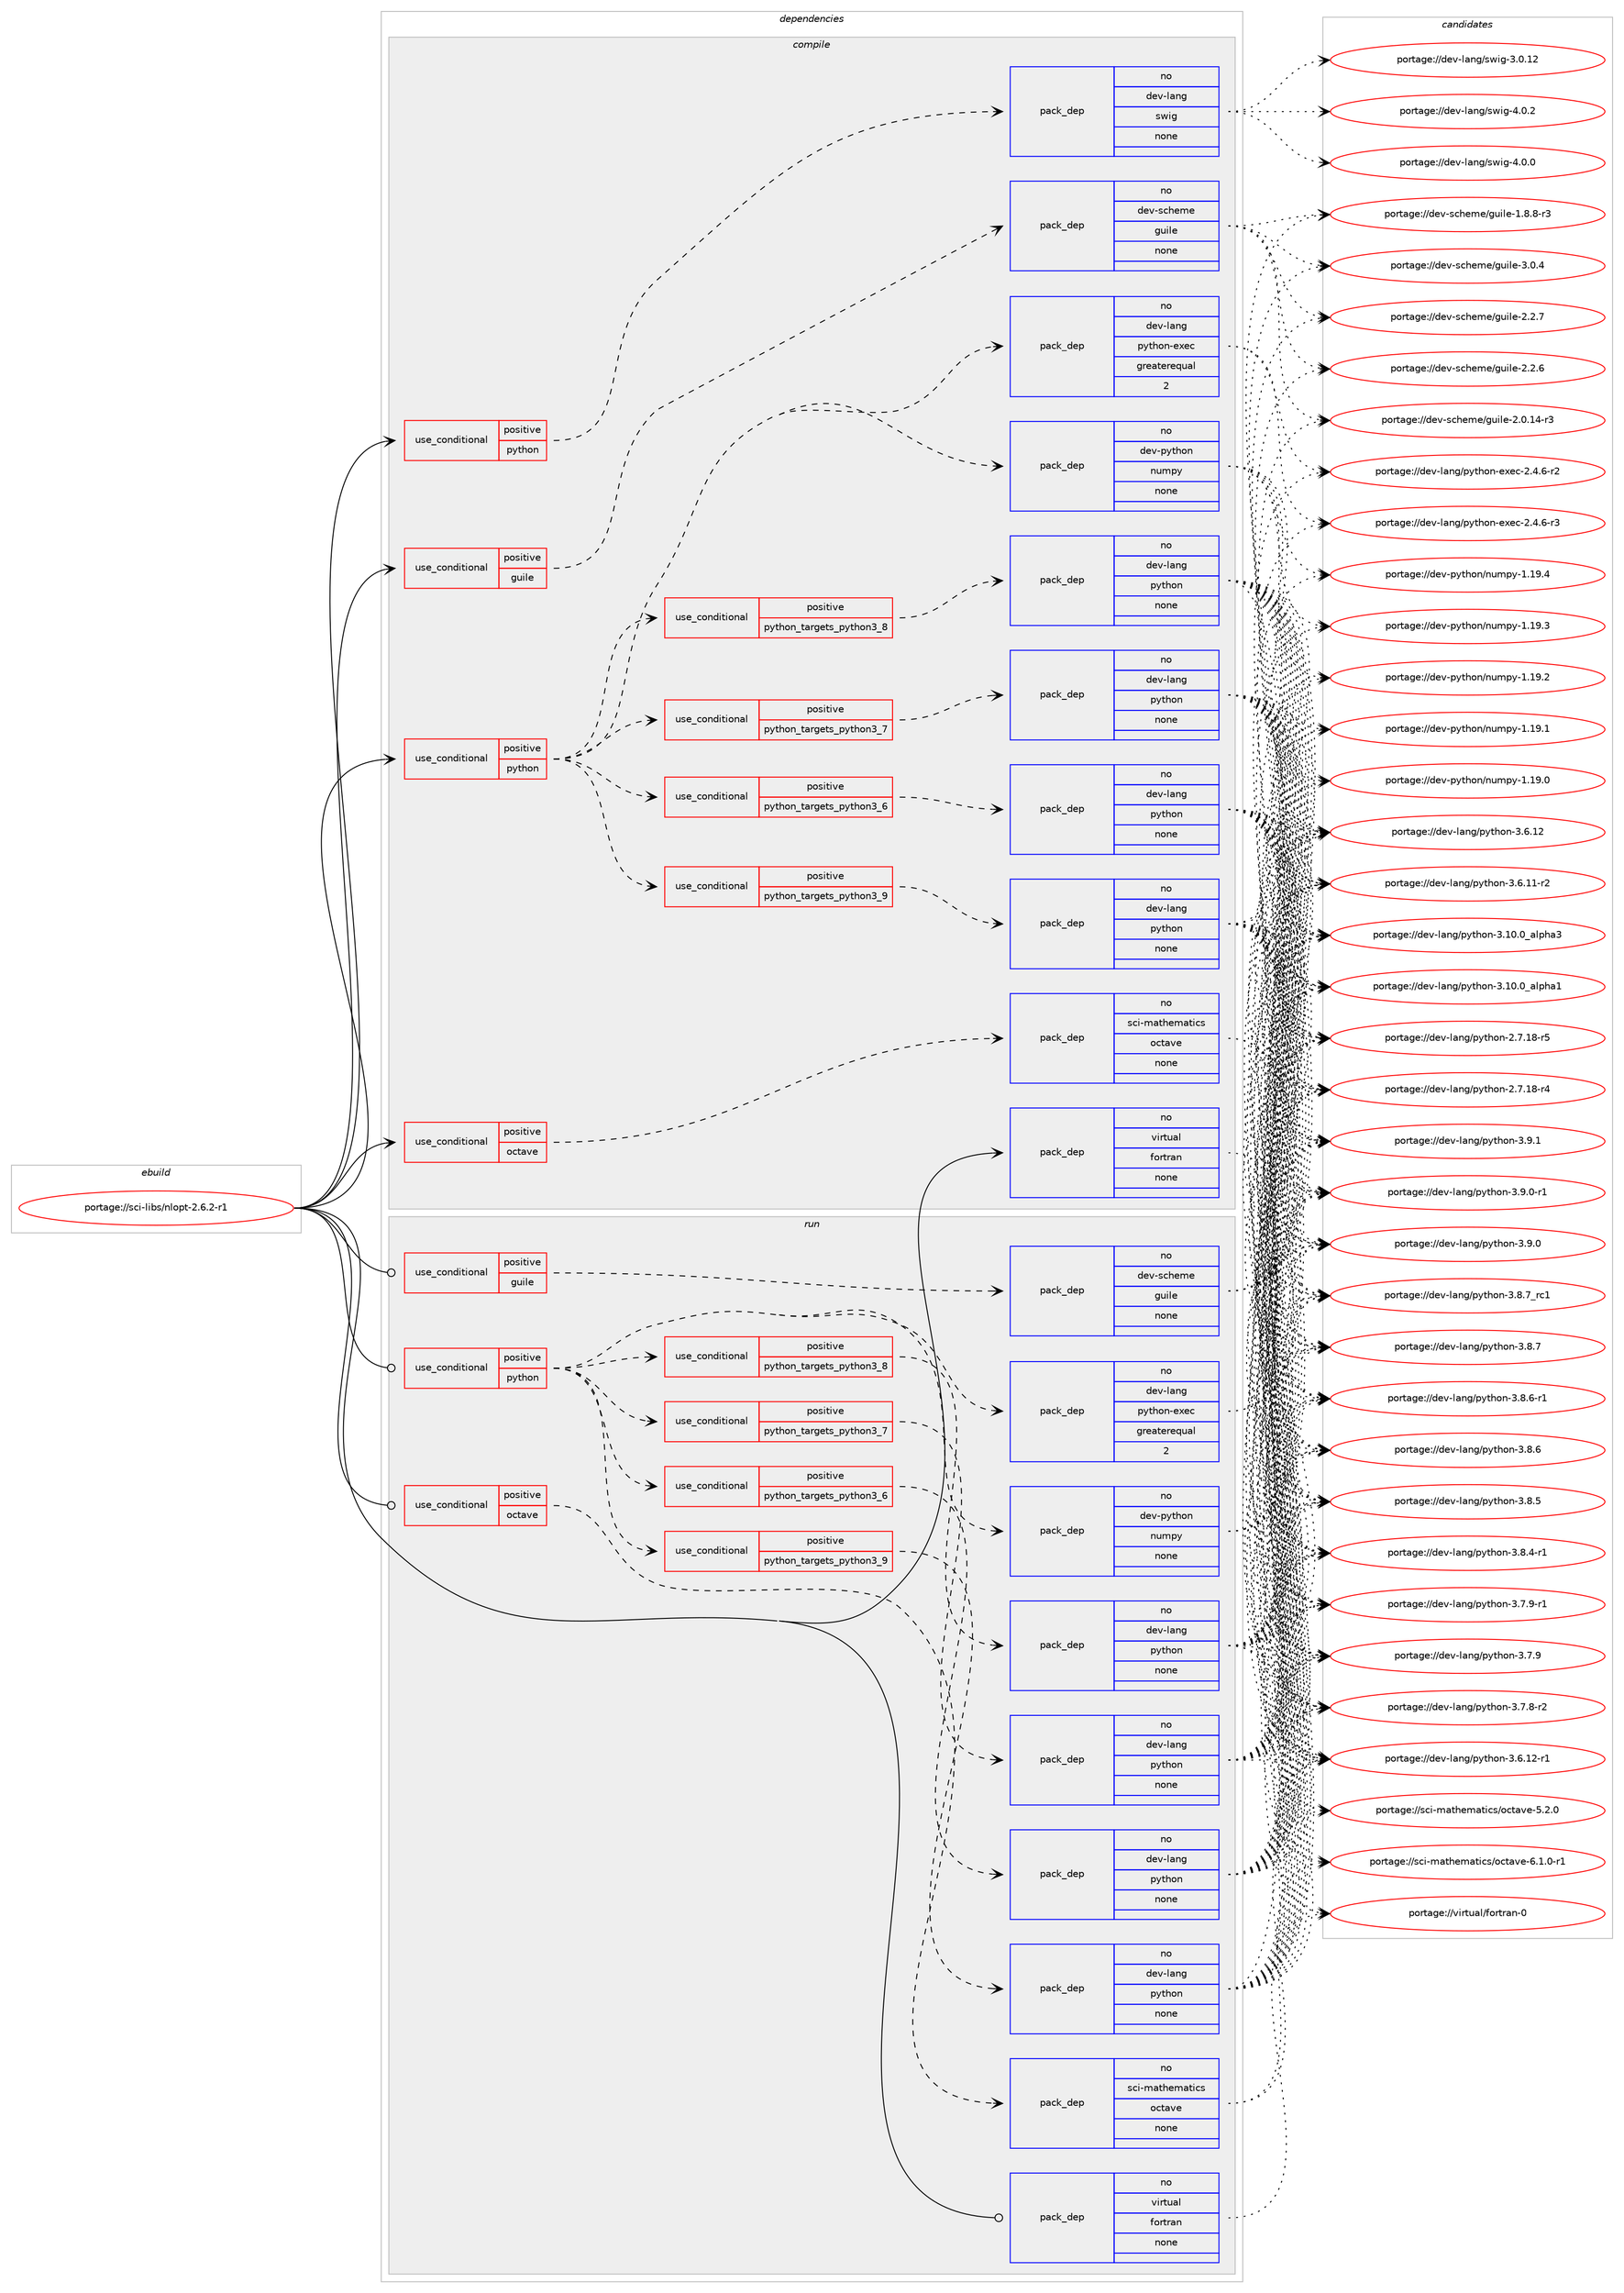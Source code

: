 digraph prolog {

# *************
# Graph options
# *************

newrank=true;
concentrate=true;
compound=true;
graph [rankdir=LR,fontname=Helvetica,fontsize=10,ranksep=1.5];#, ranksep=2.5, nodesep=0.2];
edge  [arrowhead=vee];
node  [fontname=Helvetica,fontsize=10];

# **********
# The ebuild
# **********

subgraph cluster_leftcol {
color=gray;
rank=same;
label=<<i>ebuild</i>>;
id [label="portage://sci-libs/nlopt-2.6.2-r1", color=red, width=4, href="../sci-libs/nlopt-2.6.2-r1.svg"];
}

# ****************
# The dependencies
# ****************

subgraph cluster_midcol {
color=gray;
label=<<i>dependencies</i>>;
subgraph cluster_compile {
fillcolor="#eeeeee";
style=filled;
label=<<i>compile</i>>;
subgraph cond1422 {
dependency5831 [label=<<TABLE BORDER="0" CELLBORDER="1" CELLSPACING="0" CELLPADDING="4"><TR><TD ROWSPAN="3" CELLPADDING="10">use_conditional</TD></TR><TR><TD>positive</TD></TR><TR><TD>guile</TD></TR></TABLE>>, shape=none, color=red];
subgraph pack4329 {
dependency5832 [label=<<TABLE BORDER="0" CELLBORDER="1" CELLSPACING="0" CELLPADDING="4" WIDTH="220"><TR><TD ROWSPAN="6" CELLPADDING="30">pack_dep</TD></TR><TR><TD WIDTH="110">no</TD></TR><TR><TD>dev-scheme</TD></TR><TR><TD>guile</TD></TR><TR><TD>none</TD></TR><TR><TD></TD></TR></TABLE>>, shape=none, color=blue];
}
dependency5831:e -> dependency5832:w [weight=20,style="dashed",arrowhead="vee"];
}
id:e -> dependency5831:w [weight=20,style="solid",arrowhead="vee"];
subgraph cond1423 {
dependency5833 [label=<<TABLE BORDER="0" CELLBORDER="1" CELLSPACING="0" CELLPADDING="4"><TR><TD ROWSPAN="3" CELLPADDING="10">use_conditional</TD></TR><TR><TD>positive</TD></TR><TR><TD>octave</TD></TR></TABLE>>, shape=none, color=red];
subgraph pack4330 {
dependency5834 [label=<<TABLE BORDER="0" CELLBORDER="1" CELLSPACING="0" CELLPADDING="4" WIDTH="220"><TR><TD ROWSPAN="6" CELLPADDING="30">pack_dep</TD></TR><TR><TD WIDTH="110">no</TD></TR><TR><TD>sci-mathematics</TD></TR><TR><TD>octave</TD></TR><TR><TD>none</TD></TR><TR><TD></TD></TR></TABLE>>, shape=none, color=blue];
}
dependency5833:e -> dependency5834:w [weight=20,style="dashed",arrowhead="vee"];
}
id:e -> dependency5833:w [weight=20,style="solid",arrowhead="vee"];
subgraph cond1424 {
dependency5835 [label=<<TABLE BORDER="0" CELLBORDER="1" CELLSPACING="0" CELLPADDING="4"><TR><TD ROWSPAN="3" CELLPADDING="10">use_conditional</TD></TR><TR><TD>positive</TD></TR><TR><TD>python</TD></TR></TABLE>>, shape=none, color=red];
subgraph cond1425 {
dependency5836 [label=<<TABLE BORDER="0" CELLBORDER="1" CELLSPACING="0" CELLPADDING="4"><TR><TD ROWSPAN="3" CELLPADDING="10">use_conditional</TD></TR><TR><TD>positive</TD></TR><TR><TD>python_targets_python3_6</TD></TR></TABLE>>, shape=none, color=red];
subgraph pack4331 {
dependency5837 [label=<<TABLE BORDER="0" CELLBORDER="1" CELLSPACING="0" CELLPADDING="4" WIDTH="220"><TR><TD ROWSPAN="6" CELLPADDING="30">pack_dep</TD></TR><TR><TD WIDTH="110">no</TD></TR><TR><TD>dev-lang</TD></TR><TR><TD>python</TD></TR><TR><TD>none</TD></TR><TR><TD></TD></TR></TABLE>>, shape=none, color=blue];
}
dependency5836:e -> dependency5837:w [weight=20,style="dashed",arrowhead="vee"];
}
dependency5835:e -> dependency5836:w [weight=20,style="dashed",arrowhead="vee"];
subgraph cond1426 {
dependency5838 [label=<<TABLE BORDER="0" CELLBORDER="1" CELLSPACING="0" CELLPADDING="4"><TR><TD ROWSPAN="3" CELLPADDING="10">use_conditional</TD></TR><TR><TD>positive</TD></TR><TR><TD>python_targets_python3_7</TD></TR></TABLE>>, shape=none, color=red];
subgraph pack4332 {
dependency5839 [label=<<TABLE BORDER="0" CELLBORDER="1" CELLSPACING="0" CELLPADDING="4" WIDTH="220"><TR><TD ROWSPAN="6" CELLPADDING="30">pack_dep</TD></TR><TR><TD WIDTH="110">no</TD></TR><TR><TD>dev-lang</TD></TR><TR><TD>python</TD></TR><TR><TD>none</TD></TR><TR><TD></TD></TR></TABLE>>, shape=none, color=blue];
}
dependency5838:e -> dependency5839:w [weight=20,style="dashed",arrowhead="vee"];
}
dependency5835:e -> dependency5838:w [weight=20,style="dashed",arrowhead="vee"];
subgraph cond1427 {
dependency5840 [label=<<TABLE BORDER="0" CELLBORDER="1" CELLSPACING="0" CELLPADDING="4"><TR><TD ROWSPAN="3" CELLPADDING="10">use_conditional</TD></TR><TR><TD>positive</TD></TR><TR><TD>python_targets_python3_8</TD></TR></TABLE>>, shape=none, color=red];
subgraph pack4333 {
dependency5841 [label=<<TABLE BORDER="0" CELLBORDER="1" CELLSPACING="0" CELLPADDING="4" WIDTH="220"><TR><TD ROWSPAN="6" CELLPADDING="30">pack_dep</TD></TR><TR><TD WIDTH="110">no</TD></TR><TR><TD>dev-lang</TD></TR><TR><TD>python</TD></TR><TR><TD>none</TD></TR><TR><TD></TD></TR></TABLE>>, shape=none, color=blue];
}
dependency5840:e -> dependency5841:w [weight=20,style="dashed",arrowhead="vee"];
}
dependency5835:e -> dependency5840:w [weight=20,style="dashed",arrowhead="vee"];
subgraph cond1428 {
dependency5842 [label=<<TABLE BORDER="0" CELLBORDER="1" CELLSPACING="0" CELLPADDING="4"><TR><TD ROWSPAN="3" CELLPADDING="10">use_conditional</TD></TR><TR><TD>positive</TD></TR><TR><TD>python_targets_python3_9</TD></TR></TABLE>>, shape=none, color=red];
subgraph pack4334 {
dependency5843 [label=<<TABLE BORDER="0" CELLBORDER="1" CELLSPACING="0" CELLPADDING="4" WIDTH="220"><TR><TD ROWSPAN="6" CELLPADDING="30">pack_dep</TD></TR><TR><TD WIDTH="110">no</TD></TR><TR><TD>dev-lang</TD></TR><TR><TD>python</TD></TR><TR><TD>none</TD></TR><TR><TD></TD></TR></TABLE>>, shape=none, color=blue];
}
dependency5842:e -> dependency5843:w [weight=20,style="dashed",arrowhead="vee"];
}
dependency5835:e -> dependency5842:w [weight=20,style="dashed",arrowhead="vee"];
subgraph pack4335 {
dependency5844 [label=<<TABLE BORDER="0" CELLBORDER="1" CELLSPACING="0" CELLPADDING="4" WIDTH="220"><TR><TD ROWSPAN="6" CELLPADDING="30">pack_dep</TD></TR><TR><TD WIDTH="110">no</TD></TR><TR><TD>dev-lang</TD></TR><TR><TD>python-exec</TD></TR><TR><TD>greaterequal</TD></TR><TR><TD>2</TD></TR></TABLE>>, shape=none, color=blue];
}
dependency5835:e -> dependency5844:w [weight=20,style="dashed",arrowhead="vee"];
subgraph pack4336 {
dependency5845 [label=<<TABLE BORDER="0" CELLBORDER="1" CELLSPACING="0" CELLPADDING="4" WIDTH="220"><TR><TD ROWSPAN="6" CELLPADDING="30">pack_dep</TD></TR><TR><TD WIDTH="110">no</TD></TR><TR><TD>dev-python</TD></TR><TR><TD>numpy</TD></TR><TR><TD>none</TD></TR><TR><TD></TD></TR></TABLE>>, shape=none, color=blue];
}
dependency5835:e -> dependency5845:w [weight=20,style="dashed",arrowhead="vee"];
}
id:e -> dependency5835:w [weight=20,style="solid",arrowhead="vee"];
subgraph cond1429 {
dependency5846 [label=<<TABLE BORDER="0" CELLBORDER="1" CELLSPACING="0" CELLPADDING="4"><TR><TD ROWSPAN="3" CELLPADDING="10">use_conditional</TD></TR><TR><TD>positive</TD></TR><TR><TD>python</TD></TR></TABLE>>, shape=none, color=red];
subgraph pack4337 {
dependency5847 [label=<<TABLE BORDER="0" CELLBORDER="1" CELLSPACING="0" CELLPADDING="4" WIDTH="220"><TR><TD ROWSPAN="6" CELLPADDING="30">pack_dep</TD></TR><TR><TD WIDTH="110">no</TD></TR><TR><TD>dev-lang</TD></TR><TR><TD>swig</TD></TR><TR><TD>none</TD></TR><TR><TD></TD></TR></TABLE>>, shape=none, color=blue];
}
dependency5846:e -> dependency5847:w [weight=20,style="dashed",arrowhead="vee"];
}
id:e -> dependency5846:w [weight=20,style="solid",arrowhead="vee"];
subgraph pack4338 {
dependency5848 [label=<<TABLE BORDER="0" CELLBORDER="1" CELLSPACING="0" CELLPADDING="4" WIDTH="220"><TR><TD ROWSPAN="6" CELLPADDING="30">pack_dep</TD></TR><TR><TD WIDTH="110">no</TD></TR><TR><TD>virtual</TD></TR><TR><TD>fortran</TD></TR><TR><TD>none</TD></TR><TR><TD></TD></TR></TABLE>>, shape=none, color=blue];
}
id:e -> dependency5848:w [weight=20,style="solid",arrowhead="vee"];
}
subgraph cluster_compileandrun {
fillcolor="#eeeeee";
style=filled;
label=<<i>compile and run</i>>;
}
subgraph cluster_run {
fillcolor="#eeeeee";
style=filled;
label=<<i>run</i>>;
subgraph cond1430 {
dependency5849 [label=<<TABLE BORDER="0" CELLBORDER="1" CELLSPACING="0" CELLPADDING="4"><TR><TD ROWSPAN="3" CELLPADDING="10">use_conditional</TD></TR><TR><TD>positive</TD></TR><TR><TD>guile</TD></TR></TABLE>>, shape=none, color=red];
subgraph pack4339 {
dependency5850 [label=<<TABLE BORDER="0" CELLBORDER="1" CELLSPACING="0" CELLPADDING="4" WIDTH="220"><TR><TD ROWSPAN="6" CELLPADDING="30">pack_dep</TD></TR><TR><TD WIDTH="110">no</TD></TR><TR><TD>dev-scheme</TD></TR><TR><TD>guile</TD></TR><TR><TD>none</TD></TR><TR><TD></TD></TR></TABLE>>, shape=none, color=blue];
}
dependency5849:e -> dependency5850:w [weight=20,style="dashed",arrowhead="vee"];
}
id:e -> dependency5849:w [weight=20,style="solid",arrowhead="odot"];
subgraph cond1431 {
dependency5851 [label=<<TABLE BORDER="0" CELLBORDER="1" CELLSPACING="0" CELLPADDING="4"><TR><TD ROWSPAN="3" CELLPADDING="10">use_conditional</TD></TR><TR><TD>positive</TD></TR><TR><TD>octave</TD></TR></TABLE>>, shape=none, color=red];
subgraph pack4340 {
dependency5852 [label=<<TABLE BORDER="0" CELLBORDER="1" CELLSPACING="0" CELLPADDING="4" WIDTH="220"><TR><TD ROWSPAN="6" CELLPADDING="30">pack_dep</TD></TR><TR><TD WIDTH="110">no</TD></TR><TR><TD>sci-mathematics</TD></TR><TR><TD>octave</TD></TR><TR><TD>none</TD></TR><TR><TD></TD></TR></TABLE>>, shape=none, color=blue];
}
dependency5851:e -> dependency5852:w [weight=20,style="dashed",arrowhead="vee"];
}
id:e -> dependency5851:w [weight=20,style="solid",arrowhead="odot"];
subgraph cond1432 {
dependency5853 [label=<<TABLE BORDER="0" CELLBORDER="1" CELLSPACING="0" CELLPADDING="4"><TR><TD ROWSPAN="3" CELLPADDING="10">use_conditional</TD></TR><TR><TD>positive</TD></TR><TR><TD>python</TD></TR></TABLE>>, shape=none, color=red];
subgraph cond1433 {
dependency5854 [label=<<TABLE BORDER="0" CELLBORDER="1" CELLSPACING="0" CELLPADDING="4"><TR><TD ROWSPAN="3" CELLPADDING="10">use_conditional</TD></TR><TR><TD>positive</TD></TR><TR><TD>python_targets_python3_6</TD></TR></TABLE>>, shape=none, color=red];
subgraph pack4341 {
dependency5855 [label=<<TABLE BORDER="0" CELLBORDER="1" CELLSPACING="0" CELLPADDING="4" WIDTH="220"><TR><TD ROWSPAN="6" CELLPADDING="30">pack_dep</TD></TR><TR><TD WIDTH="110">no</TD></TR><TR><TD>dev-lang</TD></TR><TR><TD>python</TD></TR><TR><TD>none</TD></TR><TR><TD></TD></TR></TABLE>>, shape=none, color=blue];
}
dependency5854:e -> dependency5855:w [weight=20,style="dashed",arrowhead="vee"];
}
dependency5853:e -> dependency5854:w [weight=20,style="dashed",arrowhead="vee"];
subgraph cond1434 {
dependency5856 [label=<<TABLE BORDER="0" CELLBORDER="1" CELLSPACING="0" CELLPADDING="4"><TR><TD ROWSPAN="3" CELLPADDING="10">use_conditional</TD></TR><TR><TD>positive</TD></TR><TR><TD>python_targets_python3_7</TD></TR></TABLE>>, shape=none, color=red];
subgraph pack4342 {
dependency5857 [label=<<TABLE BORDER="0" CELLBORDER="1" CELLSPACING="0" CELLPADDING="4" WIDTH="220"><TR><TD ROWSPAN="6" CELLPADDING="30">pack_dep</TD></TR><TR><TD WIDTH="110">no</TD></TR><TR><TD>dev-lang</TD></TR><TR><TD>python</TD></TR><TR><TD>none</TD></TR><TR><TD></TD></TR></TABLE>>, shape=none, color=blue];
}
dependency5856:e -> dependency5857:w [weight=20,style="dashed",arrowhead="vee"];
}
dependency5853:e -> dependency5856:w [weight=20,style="dashed",arrowhead="vee"];
subgraph cond1435 {
dependency5858 [label=<<TABLE BORDER="0" CELLBORDER="1" CELLSPACING="0" CELLPADDING="4"><TR><TD ROWSPAN="3" CELLPADDING="10">use_conditional</TD></TR><TR><TD>positive</TD></TR><TR><TD>python_targets_python3_8</TD></TR></TABLE>>, shape=none, color=red];
subgraph pack4343 {
dependency5859 [label=<<TABLE BORDER="0" CELLBORDER="1" CELLSPACING="0" CELLPADDING="4" WIDTH="220"><TR><TD ROWSPAN="6" CELLPADDING="30">pack_dep</TD></TR><TR><TD WIDTH="110">no</TD></TR><TR><TD>dev-lang</TD></TR><TR><TD>python</TD></TR><TR><TD>none</TD></TR><TR><TD></TD></TR></TABLE>>, shape=none, color=blue];
}
dependency5858:e -> dependency5859:w [weight=20,style="dashed",arrowhead="vee"];
}
dependency5853:e -> dependency5858:w [weight=20,style="dashed",arrowhead="vee"];
subgraph cond1436 {
dependency5860 [label=<<TABLE BORDER="0" CELLBORDER="1" CELLSPACING="0" CELLPADDING="4"><TR><TD ROWSPAN="3" CELLPADDING="10">use_conditional</TD></TR><TR><TD>positive</TD></TR><TR><TD>python_targets_python3_9</TD></TR></TABLE>>, shape=none, color=red];
subgraph pack4344 {
dependency5861 [label=<<TABLE BORDER="0" CELLBORDER="1" CELLSPACING="0" CELLPADDING="4" WIDTH="220"><TR><TD ROWSPAN="6" CELLPADDING="30">pack_dep</TD></TR><TR><TD WIDTH="110">no</TD></TR><TR><TD>dev-lang</TD></TR><TR><TD>python</TD></TR><TR><TD>none</TD></TR><TR><TD></TD></TR></TABLE>>, shape=none, color=blue];
}
dependency5860:e -> dependency5861:w [weight=20,style="dashed",arrowhead="vee"];
}
dependency5853:e -> dependency5860:w [weight=20,style="dashed",arrowhead="vee"];
subgraph pack4345 {
dependency5862 [label=<<TABLE BORDER="0" CELLBORDER="1" CELLSPACING="0" CELLPADDING="4" WIDTH="220"><TR><TD ROWSPAN="6" CELLPADDING="30">pack_dep</TD></TR><TR><TD WIDTH="110">no</TD></TR><TR><TD>dev-lang</TD></TR><TR><TD>python-exec</TD></TR><TR><TD>greaterequal</TD></TR><TR><TD>2</TD></TR></TABLE>>, shape=none, color=blue];
}
dependency5853:e -> dependency5862:w [weight=20,style="dashed",arrowhead="vee"];
subgraph pack4346 {
dependency5863 [label=<<TABLE BORDER="0" CELLBORDER="1" CELLSPACING="0" CELLPADDING="4" WIDTH="220"><TR><TD ROWSPAN="6" CELLPADDING="30">pack_dep</TD></TR><TR><TD WIDTH="110">no</TD></TR><TR><TD>dev-python</TD></TR><TR><TD>numpy</TD></TR><TR><TD>none</TD></TR><TR><TD></TD></TR></TABLE>>, shape=none, color=blue];
}
dependency5853:e -> dependency5863:w [weight=20,style="dashed",arrowhead="vee"];
}
id:e -> dependency5853:w [weight=20,style="solid",arrowhead="odot"];
subgraph pack4347 {
dependency5864 [label=<<TABLE BORDER="0" CELLBORDER="1" CELLSPACING="0" CELLPADDING="4" WIDTH="220"><TR><TD ROWSPAN="6" CELLPADDING="30">pack_dep</TD></TR><TR><TD WIDTH="110">no</TD></TR><TR><TD>virtual</TD></TR><TR><TD>fortran</TD></TR><TR><TD>none</TD></TR><TR><TD></TD></TR></TABLE>>, shape=none, color=blue];
}
id:e -> dependency5864:w [weight=20,style="solid",arrowhead="odot"];
}
}

# **************
# The candidates
# **************

subgraph cluster_choices {
rank=same;
color=gray;
label=<<i>candidates</i>>;

subgraph choice4329 {
color=black;
nodesep=1;
choice100101118451159910410110910147103117105108101455146484652 [label="portage://dev-scheme/guile-3.0.4", color=red, width=4,href="../dev-scheme/guile-3.0.4.svg"];
choice100101118451159910410110910147103117105108101455046504655 [label="portage://dev-scheme/guile-2.2.7", color=red, width=4,href="../dev-scheme/guile-2.2.7.svg"];
choice100101118451159910410110910147103117105108101455046504654 [label="portage://dev-scheme/guile-2.2.6", color=red, width=4,href="../dev-scheme/guile-2.2.6.svg"];
choice100101118451159910410110910147103117105108101455046484649524511451 [label="portage://dev-scheme/guile-2.0.14-r3", color=red, width=4,href="../dev-scheme/guile-2.0.14-r3.svg"];
choice1001011184511599104101109101471031171051081014549465646564511451 [label="portage://dev-scheme/guile-1.8.8-r3", color=red, width=4,href="../dev-scheme/guile-1.8.8-r3.svg"];
dependency5832:e -> choice100101118451159910410110910147103117105108101455146484652:w [style=dotted,weight="100"];
dependency5832:e -> choice100101118451159910410110910147103117105108101455046504655:w [style=dotted,weight="100"];
dependency5832:e -> choice100101118451159910410110910147103117105108101455046504654:w [style=dotted,weight="100"];
dependency5832:e -> choice100101118451159910410110910147103117105108101455046484649524511451:w [style=dotted,weight="100"];
dependency5832:e -> choice1001011184511599104101109101471031171051081014549465646564511451:w [style=dotted,weight="100"];
}
subgraph choice4330 {
color=black;
nodesep=1;
choice11599105451099711610410110997116105991154711199116971181014554464946484511449 [label="portage://sci-mathematics/octave-6.1.0-r1", color=red, width=4,href="../sci-mathematics/octave-6.1.0-r1.svg"];
choice1159910545109971161041011099711610599115471119911697118101455346504648 [label="portage://sci-mathematics/octave-5.2.0", color=red, width=4,href="../sci-mathematics/octave-5.2.0.svg"];
dependency5834:e -> choice11599105451099711610410110997116105991154711199116971181014554464946484511449:w [style=dotted,weight="100"];
dependency5834:e -> choice1159910545109971161041011099711610599115471119911697118101455346504648:w [style=dotted,weight="100"];
}
subgraph choice4331 {
color=black;
nodesep=1;
choice100101118451089711010347112121116104111110455146574649 [label="portage://dev-lang/python-3.9.1", color=red, width=4,href="../dev-lang/python-3.9.1.svg"];
choice1001011184510897110103471121211161041111104551465746484511449 [label="portage://dev-lang/python-3.9.0-r1", color=red, width=4,href="../dev-lang/python-3.9.0-r1.svg"];
choice100101118451089711010347112121116104111110455146574648 [label="portage://dev-lang/python-3.9.0", color=red, width=4,href="../dev-lang/python-3.9.0.svg"];
choice100101118451089711010347112121116104111110455146564655951149949 [label="portage://dev-lang/python-3.8.7_rc1", color=red, width=4,href="../dev-lang/python-3.8.7_rc1.svg"];
choice100101118451089711010347112121116104111110455146564655 [label="portage://dev-lang/python-3.8.7", color=red, width=4,href="../dev-lang/python-3.8.7.svg"];
choice1001011184510897110103471121211161041111104551465646544511449 [label="portage://dev-lang/python-3.8.6-r1", color=red, width=4,href="../dev-lang/python-3.8.6-r1.svg"];
choice100101118451089711010347112121116104111110455146564654 [label="portage://dev-lang/python-3.8.6", color=red, width=4,href="../dev-lang/python-3.8.6.svg"];
choice100101118451089711010347112121116104111110455146564653 [label="portage://dev-lang/python-3.8.5", color=red, width=4,href="../dev-lang/python-3.8.5.svg"];
choice1001011184510897110103471121211161041111104551465646524511449 [label="portage://dev-lang/python-3.8.4-r1", color=red, width=4,href="../dev-lang/python-3.8.4-r1.svg"];
choice1001011184510897110103471121211161041111104551465546574511449 [label="portage://dev-lang/python-3.7.9-r1", color=red, width=4,href="../dev-lang/python-3.7.9-r1.svg"];
choice100101118451089711010347112121116104111110455146554657 [label="portage://dev-lang/python-3.7.9", color=red, width=4,href="../dev-lang/python-3.7.9.svg"];
choice1001011184510897110103471121211161041111104551465546564511450 [label="portage://dev-lang/python-3.7.8-r2", color=red, width=4,href="../dev-lang/python-3.7.8-r2.svg"];
choice100101118451089711010347112121116104111110455146544649504511449 [label="portage://dev-lang/python-3.6.12-r1", color=red, width=4,href="../dev-lang/python-3.6.12-r1.svg"];
choice10010111845108971101034711212111610411111045514654464950 [label="portage://dev-lang/python-3.6.12", color=red, width=4,href="../dev-lang/python-3.6.12.svg"];
choice100101118451089711010347112121116104111110455146544649494511450 [label="portage://dev-lang/python-3.6.11-r2", color=red, width=4,href="../dev-lang/python-3.6.11-r2.svg"];
choice1001011184510897110103471121211161041111104551464948464895971081121049751 [label="portage://dev-lang/python-3.10.0_alpha3", color=red, width=4,href="../dev-lang/python-3.10.0_alpha3.svg"];
choice1001011184510897110103471121211161041111104551464948464895971081121049749 [label="portage://dev-lang/python-3.10.0_alpha1", color=red, width=4,href="../dev-lang/python-3.10.0_alpha1.svg"];
choice100101118451089711010347112121116104111110455046554649564511453 [label="portage://dev-lang/python-2.7.18-r5", color=red, width=4,href="../dev-lang/python-2.7.18-r5.svg"];
choice100101118451089711010347112121116104111110455046554649564511452 [label="portage://dev-lang/python-2.7.18-r4", color=red, width=4,href="../dev-lang/python-2.7.18-r4.svg"];
dependency5837:e -> choice100101118451089711010347112121116104111110455146574649:w [style=dotted,weight="100"];
dependency5837:e -> choice1001011184510897110103471121211161041111104551465746484511449:w [style=dotted,weight="100"];
dependency5837:e -> choice100101118451089711010347112121116104111110455146574648:w [style=dotted,weight="100"];
dependency5837:e -> choice100101118451089711010347112121116104111110455146564655951149949:w [style=dotted,weight="100"];
dependency5837:e -> choice100101118451089711010347112121116104111110455146564655:w [style=dotted,weight="100"];
dependency5837:e -> choice1001011184510897110103471121211161041111104551465646544511449:w [style=dotted,weight="100"];
dependency5837:e -> choice100101118451089711010347112121116104111110455146564654:w [style=dotted,weight="100"];
dependency5837:e -> choice100101118451089711010347112121116104111110455146564653:w [style=dotted,weight="100"];
dependency5837:e -> choice1001011184510897110103471121211161041111104551465646524511449:w [style=dotted,weight="100"];
dependency5837:e -> choice1001011184510897110103471121211161041111104551465546574511449:w [style=dotted,weight="100"];
dependency5837:e -> choice100101118451089711010347112121116104111110455146554657:w [style=dotted,weight="100"];
dependency5837:e -> choice1001011184510897110103471121211161041111104551465546564511450:w [style=dotted,weight="100"];
dependency5837:e -> choice100101118451089711010347112121116104111110455146544649504511449:w [style=dotted,weight="100"];
dependency5837:e -> choice10010111845108971101034711212111610411111045514654464950:w [style=dotted,weight="100"];
dependency5837:e -> choice100101118451089711010347112121116104111110455146544649494511450:w [style=dotted,weight="100"];
dependency5837:e -> choice1001011184510897110103471121211161041111104551464948464895971081121049751:w [style=dotted,weight="100"];
dependency5837:e -> choice1001011184510897110103471121211161041111104551464948464895971081121049749:w [style=dotted,weight="100"];
dependency5837:e -> choice100101118451089711010347112121116104111110455046554649564511453:w [style=dotted,weight="100"];
dependency5837:e -> choice100101118451089711010347112121116104111110455046554649564511452:w [style=dotted,weight="100"];
}
subgraph choice4332 {
color=black;
nodesep=1;
choice100101118451089711010347112121116104111110455146574649 [label="portage://dev-lang/python-3.9.1", color=red, width=4,href="../dev-lang/python-3.9.1.svg"];
choice1001011184510897110103471121211161041111104551465746484511449 [label="portage://dev-lang/python-3.9.0-r1", color=red, width=4,href="../dev-lang/python-3.9.0-r1.svg"];
choice100101118451089711010347112121116104111110455146574648 [label="portage://dev-lang/python-3.9.0", color=red, width=4,href="../dev-lang/python-3.9.0.svg"];
choice100101118451089711010347112121116104111110455146564655951149949 [label="portage://dev-lang/python-3.8.7_rc1", color=red, width=4,href="../dev-lang/python-3.8.7_rc1.svg"];
choice100101118451089711010347112121116104111110455146564655 [label="portage://dev-lang/python-3.8.7", color=red, width=4,href="../dev-lang/python-3.8.7.svg"];
choice1001011184510897110103471121211161041111104551465646544511449 [label="portage://dev-lang/python-3.8.6-r1", color=red, width=4,href="../dev-lang/python-3.8.6-r1.svg"];
choice100101118451089711010347112121116104111110455146564654 [label="portage://dev-lang/python-3.8.6", color=red, width=4,href="../dev-lang/python-3.8.6.svg"];
choice100101118451089711010347112121116104111110455146564653 [label="portage://dev-lang/python-3.8.5", color=red, width=4,href="../dev-lang/python-3.8.5.svg"];
choice1001011184510897110103471121211161041111104551465646524511449 [label="portage://dev-lang/python-3.8.4-r1", color=red, width=4,href="../dev-lang/python-3.8.4-r1.svg"];
choice1001011184510897110103471121211161041111104551465546574511449 [label="portage://dev-lang/python-3.7.9-r1", color=red, width=4,href="../dev-lang/python-3.7.9-r1.svg"];
choice100101118451089711010347112121116104111110455146554657 [label="portage://dev-lang/python-3.7.9", color=red, width=4,href="../dev-lang/python-3.7.9.svg"];
choice1001011184510897110103471121211161041111104551465546564511450 [label="portage://dev-lang/python-3.7.8-r2", color=red, width=4,href="../dev-lang/python-3.7.8-r2.svg"];
choice100101118451089711010347112121116104111110455146544649504511449 [label="portage://dev-lang/python-3.6.12-r1", color=red, width=4,href="../dev-lang/python-3.6.12-r1.svg"];
choice10010111845108971101034711212111610411111045514654464950 [label="portage://dev-lang/python-3.6.12", color=red, width=4,href="../dev-lang/python-3.6.12.svg"];
choice100101118451089711010347112121116104111110455146544649494511450 [label="portage://dev-lang/python-3.6.11-r2", color=red, width=4,href="../dev-lang/python-3.6.11-r2.svg"];
choice1001011184510897110103471121211161041111104551464948464895971081121049751 [label="portage://dev-lang/python-3.10.0_alpha3", color=red, width=4,href="../dev-lang/python-3.10.0_alpha3.svg"];
choice1001011184510897110103471121211161041111104551464948464895971081121049749 [label="portage://dev-lang/python-3.10.0_alpha1", color=red, width=4,href="../dev-lang/python-3.10.0_alpha1.svg"];
choice100101118451089711010347112121116104111110455046554649564511453 [label="portage://dev-lang/python-2.7.18-r5", color=red, width=4,href="../dev-lang/python-2.7.18-r5.svg"];
choice100101118451089711010347112121116104111110455046554649564511452 [label="portage://dev-lang/python-2.7.18-r4", color=red, width=4,href="../dev-lang/python-2.7.18-r4.svg"];
dependency5839:e -> choice100101118451089711010347112121116104111110455146574649:w [style=dotted,weight="100"];
dependency5839:e -> choice1001011184510897110103471121211161041111104551465746484511449:w [style=dotted,weight="100"];
dependency5839:e -> choice100101118451089711010347112121116104111110455146574648:w [style=dotted,weight="100"];
dependency5839:e -> choice100101118451089711010347112121116104111110455146564655951149949:w [style=dotted,weight="100"];
dependency5839:e -> choice100101118451089711010347112121116104111110455146564655:w [style=dotted,weight="100"];
dependency5839:e -> choice1001011184510897110103471121211161041111104551465646544511449:w [style=dotted,weight="100"];
dependency5839:e -> choice100101118451089711010347112121116104111110455146564654:w [style=dotted,weight="100"];
dependency5839:e -> choice100101118451089711010347112121116104111110455146564653:w [style=dotted,weight="100"];
dependency5839:e -> choice1001011184510897110103471121211161041111104551465646524511449:w [style=dotted,weight="100"];
dependency5839:e -> choice1001011184510897110103471121211161041111104551465546574511449:w [style=dotted,weight="100"];
dependency5839:e -> choice100101118451089711010347112121116104111110455146554657:w [style=dotted,weight="100"];
dependency5839:e -> choice1001011184510897110103471121211161041111104551465546564511450:w [style=dotted,weight="100"];
dependency5839:e -> choice100101118451089711010347112121116104111110455146544649504511449:w [style=dotted,weight="100"];
dependency5839:e -> choice10010111845108971101034711212111610411111045514654464950:w [style=dotted,weight="100"];
dependency5839:e -> choice100101118451089711010347112121116104111110455146544649494511450:w [style=dotted,weight="100"];
dependency5839:e -> choice1001011184510897110103471121211161041111104551464948464895971081121049751:w [style=dotted,weight="100"];
dependency5839:e -> choice1001011184510897110103471121211161041111104551464948464895971081121049749:w [style=dotted,weight="100"];
dependency5839:e -> choice100101118451089711010347112121116104111110455046554649564511453:w [style=dotted,weight="100"];
dependency5839:e -> choice100101118451089711010347112121116104111110455046554649564511452:w [style=dotted,weight="100"];
}
subgraph choice4333 {
color=black;
nodesep=1;
choice100101118451089711010347112121116104111110455146574649 [label="portage://dev-lang/python-3.9.1", color=red, width=4,href="../dev-lang/python-3.9.1.svg"];
choice1001011184510897110103471121211161041111104551465746484511449 [label="portage://dev-lang/python-3.9.0-r1", color=red, width=4,href="../dev-lang/python-3.9.0-r1.svg"];
choice100101118451089711010347112121116104111110455146574648 [label="portage://dev-lang/python-3.9.0", color=red, width=4,href="../dev-lang/python-3.9.0.svg"];
choice100101118451089711010347112121116104111110455146564655951149949 [label="portage://dev-lang/python-3.8.7_rc1", color=red, width=4,href="../dev-lang/python-3.8.7_rc1.svg"];
choice100101118451089711010347112121116104111110455146564655 [label="portage://dev-lang/python-3.8.7", color=red, width=4,href="../dev-lang/python-3.8.7.svg"];
choice1001011184510897110103471121211161041111104551465646544511449 [label="portage://dev-lang/python-3.8.6-r1", color=red, width=4,href="../dev-lang/python-3.8.6-r1.svg"];
choice100101118451089711010347112121116104111110455146564654 [label="portage://dev-lang/python-3.8.6", color=red, width=4,href="../dev-lang/python-3.8.6.svg"];
choice100101118451089711010347112121116104111110455146564653 [label="portage://dev-lang/python-3.8.5", color=red, width=4,href="../dev-lang/python-3.8.5.svg"];
choice1001011184510897110103471121211161041111104551465646524511449 [label="portage://dev-lang/python-3.8.4-r1", color=red, width=4,href="../dev-lang/python-3.8.4-r1.svg"];
choice1001011184510897110103471121211161041111104551465546574511449 [label="portage://dev-lang/python-3.7.9-r1", color=red, width=4,href="../dev-lang/python-3.7.9-r1.svg"];
choice100101118451089711010347112121116104111110455146554657 [label="portage://dev-lang/python-3.7.9", color=red, width=4,href="../dev-lang/python-3.7.9.svg"];
choice1001011184510897110103471121211161041111104551465546564511450 [label="portage://dev-lang/python-3.7.8-r2", color=red, width=4,href="../dev-lang/python-3.7.8-r2.svg"];
choice100101118451089711010347112121116104111110455146544649504511449 [label="portage://dev-lang/python-3.6.12-r1", color=red, width=4,href="../dev-lang/python-3.6.12-r1.svg"];
choice10010111845108971101034711212111610411111045514654464950 [label="portage://dev-lang/python-3.6.12", color=red, width=4,href="../dev-lang/python-3.6.12.svg"];
choice100101118451089711010347112121116104111110455146544649494511450 [label="portage://dev-lang/python-3.6.11-r2", color=red, width=4,href="../dev-lang/python-3.6.11-r2.svg"];
choice1001011184510897110103471121211161041111104551464948464895971081121049751 [label="portage://dev-lang/python-3.10.0_alpha3", color=red, width=4,href="../dev-lang/python-3.10.0_alpha3.svg"];
choice1001011184510897110103471121211161041111104551464948464895971081121049749 [label="portage://dev-lang/python-3.10.0_alpha1", color=red, width=4,href="../dev-lang/python-3.10.0_alpha1.svg"];
choice100101118451089711010347112121116104111110455046554649564511453 [label="portage://dev-lang/python-2.7.18-r5", color=red, width=4,href="../dev-lang/python-2.7.18-r5.svg"];
choice100101118451089711010347112121116104111110455046554649564511452 [label="portage://dev-lang/python-2.7.18-r4", color=red, width=4,href="../dev-lang/python-2.7.18-r4.svg"];
dependency5841:e -> choice100101118451089711010347112121116104111110455146574649:w [style=dotted,weight="100"];
dependency5841:e -> choice1001011184510897110103471121211161041111104551465746484511449:w [style=dotted,weight="100"];
dependency5841:e -> choice100101118451089711010347112121116104111110455146574648:w [style=dotted,weight="100"];
dependency5841:e -> choice100101118451089711010347112121116104111110455146564655951149949:w [style=dotted,weight="100"];
dependency5841:e -> choice100101118451089711010347112121116104111110455146564655:w [style=dotted,weight="100"];
dependency5841:e -> choice1001011184510897110103471121211161041111104551465646544511449:w [style=dotted,weight="100"];
dependency5841:e -> choice100101118451089711010347112121116104111110455146564654:w [style=dotted,weight="100"];
dependency5841:e -> choice100101118451089711010347112121116104111110455146564653:w [style=dotted,weight="100"];
dependency5841:e -> choice1001011184510897110103471121211161041111104551465646524511449:w [style=dotted,weight="100"];
dependency5841:e -> choice1001011184510897110103471121211161041111104551465546574511449:w [style=dotted,weight="100"];
dependency5841:e -> choice100101118451089711010347112121116104111110455146554657:w [style=dotted,weight="100"];
dependency5841:e -> choice1001011184510897110103471121211161041111104551465546564511450:w [style=dotted,weight="100"];
dependency5841:e -> choice100101118451089711010347112121116104111110455146544649504511449:w [style=dotted,weight="100"];
dependency5841:e -> choice10010111845108971101034711212111610411111045514654464950:w [style=dotted,weight="100"];
dependency5841:e -> choice100101118451089711010347112121116104111110455146544649494511450:w [style=dotted,weight="100"];
dependency5841:e -> choice1001011184510897110103471121211161041111104551464948464895971081121049751:w [style=dotted,weight="100"];
dependency5841:e -> choice1001011184510897110103471121211161041111104551464948464895971081121049749:w [style=dotted,weight="100"];
dependency5841:e -> choice100101118451089711010347112121116104111110455046554649564511453:w [style=dotted,weight="100"];
dependency5841:e -> choice100101118451089711010347112121116104111110455046554649564511452:w [style=dotted,weight="100"];
}
subgraph choice4334 {
color=black;
nodesep=1;
choice100101118451089711010347112121116104111110455146574649 [label="portage://dev-lang/python-3.9.1", color=red, width=4,href="../dev-lang/python-3.9.1.svg"];
choice1001011184510897110103471121211161041111104551465746484511449 [label="portage://dev-lang/python-3.9.0-r1", color=red, width=4,href="../dev-lang/python-3.9.0-r1.svg"];
choice100101118451089711010347112121116104111110455146574648 [label="portage://dev-lang/python-3.9.0", color=red, width=4,href="../dev-lang/python-3.9.0.svg"];
choice100101118451089711010347112121116104111110455146564655951149949 [label="portage://dev-lang/python-3.8.7_rc1", color=red, width=4,href="../dev-lang/python-3.8.7_rc1.svg"];
choice100101118451089711010347112121116104111110455146564655 [label="portage://dev-lang/python-3.8.7", color=red, width=4,href="../dev-lang/python-3.8.7.svg"];
choice1001011184510897110103471121211161041111104551465646544511449 [label="portage://dev-lang/python-3.8.6-r1", color=red, width=4,href="../dev-lang/python-3.8.6-r1.svg"];
choice100101118451089711010347112121116104111110455146564654 [label="portage://dev-lang/python-3.8.6", color=red, width=4,href="../dev-lang/python-3.8.6.svg"];
choice100101118451089711010347112121116104111110455146564653 [label="portage://dev-lang/python-3.8.5", color=red, width=4,href="../dev-lang/python-3.8.5.svg"];
choice1001011184510897110103471121211161041111104551465646524511449 [label="portage://dev-lang/python-3.8.4-r1", color=red, width=4,href="../dev-lang/python-3.8.4-r1.svg"];
choice1001011184510897110103471121211161041111104551465546574511449 [label="portage://dev-lang/python-3.7.9-r1", color=red, width=4,href="../dev-lang/python-3.7.9-r1.svg"];
choice100101118451089711010347112121116104111110455146554657 [label="portage://dev-lang/python-3.7.9", color=red, width=4,href="../dev-lang/python-3.7.9.svg"];
choice1001011184510897110103471121211161041111104551465546564511450 [label="portage://dev-lang/python-3.7.8-r2", color=red, width=4,href="../dev-lang/python-3.7.8-r2.svg"];
choice100101118451089711010347112121116104111110455146544649504511449 [label="portage://dev-lang/python-3.6.12-r1", color=red, width=4,href="../dev-lang/python-3.6.12-r1.svg"];
choice10010111845108971101034711212111610411111045514654464950 [label="portage://dev-lang/python-3.6.12", color=red, width=4,href="../dev-lang/python-3.6.12.svg"];
choice100101118451089711010347112121116104111110455146544649494511450 [label="portage://dev-lang/python-3.6.11-r2", color=red, width=4,href="../dev-lang/python-3.6.11-r2.svg"];
choice1001011184510897110103471121211161041111104551464948464895971081121049751 [label="portage://dev-lang/python-3.10.0_alpha3", color=red, width=4,href="../dev-lang/python-3.10.0_alpha3.svg"];
choice1001011184510897110103471121211161041111104551464948464895971081121049749 [label="portage://dev-lang/python-3.10.0_alpha1", color=red, width=4,href="../dev-lang/python-3.10.0_alpha1.svg"];
choice100101118451089711010347112121116104111110455046554649564511453 [label="portage://dev-lang/python-2.7.18-r5", color=red, width=4,href="../dev-lang/python-2.7.18-r5.svg"];
choice100101118451089711010347112121116104111110455046554649564511452 [label="portage://dev-lang/python-2.7.18-r4", color=red, width=4,href="../dev-lang/python-2.7.18-r4.svg"];
dependency5843:e -> choice100101118451089711010347112121116104111110455146574649:w [style=dotted,weight="100"];
dependency5843:e -> choice1001011184510897110103471121211161041111104551465746484511449:w [style=dotted,weight="100"];
dependency5843:e -> choice100101118451089711010347112121116104111110455146574648:w [style=dotted,weight="100"];
dependency5843:e -> choice100101118451089711010347112121116104111110455146564655951149949:w [style=dotted,weight="100"];
dependency5843:e -> choice100101118451089711010347112121116104111110455146564655:w [style=dotted,weight="100"];
dependency5843:e -> choice1001011184510897110103471121211161041111104551465646544511449:w [style=dotted,weight="100"];
dependency5843:e -> choice100101118451089711010347112121116104111110455146564654:w [style=dotted,weight="100"];
dependency5843:e -> choice100101118451089711010347112121116104111110455146564653:w [style=dotted,weight="100"];
dependency5843:e -> choice1001011184510897110103471121211161041111104551465646524511449:w [style=dotted,weight="100"];
dependency5843:e -> choice1001011184510897110103471121211161041111104551465546574511449:w [style=dotted,weight="100"];
dependency5843:e -> choice100101118451089711010347112121116104111110455146554657:w [style=dotted,weight="100"];
dependency5843:e -> choice1001011184510897110103471121211161041111104551465546564511450:w [style=dotted,weight="100"];
dependency5843:e -> choice100101118451089711010347112121116104111110455146544649504511449:w [style=dotted,weight="100"];
dependency5843:e -> choice10010111845108971101034711212111610411111045514654464950:w [style=dotted,weight="100"];
dependency5843:e -> choice100101118451089711010347112121116104111110455146544649494511450:w [style=dotted,weight="100"];
dependency5843:e -> choice1001011184510897110103471121211161041111104551464948464895971081121049751:w [style=dotted,weight="100"];
dependency5843:e -> choice1001011184510897110103471121211161041111104551464948464895971081121049749:w [style=dotted,weight="100"];
dependency5843:e -> choice100101118451089711010347112121116104111110455046554649564511453:w [style=dotted,weight="100"];
dependency5843:e -> choice100101118451089711010347112121116104111110455046554649564511452:w [style=dotted,weight="100"];
}
subgraph choice4335 {
color=black;
nodesep=1;
choice10010111845108971101034711212111610411111045101120101994550465246544511451 [label="portage://dev-lang/python-exec-2.4.6-r3", color=red, width=4,href="../dev-lang/python-exec-2.4.6-r3.svg"];
choice10010111845108971101034711212111610411111045101120101994550465246544511450 [label="portage://dev-lang/python-exec-2.4.6-r2", color=red, width=4,href="../dev-lang/python-exec-2.4.6-r2.svg"];
dependency5844:e -> choice10010111845108971101034711212111610411111045101120101994550465246544511451:w [style=dotted,weight="100"];
dependency5844:e -> choice10010111845108971101034711212111610411111045101120101994550465246544511450:w [style=dotted,weight="100"];
}
subgraph choice4336 {
color=black;
nodesep=1;
choice100101118451121211161041111104711011710911212145494649574652 [label="portage://dev-python/numpy-1.19.4", color=red, width=4,href="../dev-python/numpy-1.19.4.svg"];
choice100101118451121211161041111104711011710911212145494649574651 [label="portage://dev-python/numpy-1.19.3", color=red, width=4,href="../dev-python/numpy-1.19.3.svg"];
choice100101118451121211161041111104711011710911212145494649574650 [label="portage://dev-python/numpy-1.19.2", color=red, width=4,href="../dev-python/numpy-1.19.2.svg"];
choice100101118451121211161041111104711011710911212145494649574649 [label="portage://dev-python/numpy-1.19.1", color=red, width=4,href="../dev-python/numpy-1.19.1.svg"];
choice100101118451121211161041111104711011710911212145494649574648 [label="portage://dev-python/numpy-1.19.0", color=red, width=4,href="../dev-python/numpy-1.19.0.svg"];
dependency5845:e -> choice100101118451121211161041111104711011710911212145494649574652:w [style=dotted,weight="100"];
dependency5845:e -> choice100101118451121211161041111104711011710911212145494649574651:w [style=dotted,weight="100"];
dependency5845:e -> choice100101118451121211161041111104711011710911212145494649574650:w [style=dotted,weight="100"];
dependency5845:e -> choice100101118451121211161041111104711011710911212145494649574649:w [style=dotted,weight="100"];
dependency5845:e -> choice100101118451121211161041111104711011710911212145494649574648:w [style=dotted,weight="100"];
}
subgraph choice4337 {
color=black;
nodesep=1;
choice100101118451089711010347115119105103455246484650 [label="portage://dev-lang/swig-4.0.2", color=red, width=4,href="../dev-lang/swig-4.0.2.svg"];
choice100101118451089711010347115119105103455246484648 [label="portage://dev-lang/swig-4.0.0", color=red, width=4,href="../dev-lang/swig-4.0.0.svg"];
choice10010111845108971101034711511910510345514648464950 [label="portage://dev-lang/swig-3.0.12", color=red, width=4,href="../dev-lang/swig-3.0.12.svg"];
dependency5847:e -> choice100101118451089711010347115119105103455246484650:w [style=dotted,weight="100"];
dependency5847:e -> choice100101118451089711010347115119105103455246484648:w [style=dotted,weight="100"];
dependency5847:e -> choice10010111845108971101034711511910510345514648464950:w [style=dotted,weight="100"];
}
subgraph choice4338 {
color=black;
nodesep=1;
choice1181051141161179710847102111114116114971104548 [label="portage://virtual/fortran-0", color=red, width=4,href="../virtual/fortran-0.svg"];
dependency5848:e -> choice1181051141161179710847102111114116114971104548:w [style=dotted,weight="100"];
}
subgraph choice4339 {
color=black;
nodesep=1;
choice100101118451159910410110910147103117105108101455146484652 [label="portage://dev-scheme/guile-3.0.4", color=red, width=4,href="../dev-scheme/guile-3.0.4.svg"];
choice100101118451159910410110910147103117105108101455046504655 [label="portage://dev-scheme/guile-2.2.7", color=red, width=4,href="../dev-scheme/guile-2.2.7.svg"];
choice100101118451159910410110910147103117105108101455046504654 [label="portage://dev-scheme/guile-2.2.6", color=red, width=4,href="../dev-scheme/guile-2.2.6.svg"];
choice100101118451159910410110910147103117105108101455046484649524511451 [label="portage://dev-scheme/guile-2.0.14-r3", color=red, width=4,href="../dev-scheme/guile-2.0.14-r3.svg"];
choice1001011184511599104101109101471031171051081014549465646564511451 [label="portage://dev-scheme/guile-1.8.8-r3", color=red, width=4,href="../dev-scheme/guile-1.8.8-r3.svg"];
dependency5850:e -> choice100101118451159910410110910147103117105108101455146484652:w [style=dotted,weight="100"];
dependency5850:e -> choice100101118451159910410110910147103117105108101455046504655:w [style=dotted,weight="100"];
dependency5850:e -> choice100101118451159910410110910147103117105108101455046504654:w [style=dotted,weight="100"];
dependency5850:e -> choice100101118451159910410110910147103117105108101455046484649524511451:w [style=dotted,weight="100"];
dependency5850:e -> choice1001011184511599104101109101471031171051081014549465646564511451:w [style=dotted,weight="100"];
}
subgraph choice4340 {
color=black;
nodesep=1;
choice11599105451099711610410110997116105991154711199116971181014554464946484511449 [label="portage://sci-mathematics/octave-6.1.0-r1", color=red, width=4,href="../sci-mathematics/octave-6.1.0-r1.svg"];
choice1159910545109971161041011099711610599115471119911697118101455346504648 [label="portage://sci-mathematics/octave-5.2.0", color=red, width=4,href="../sci-mathematics/octave-5.2.0.svg"];
dependency5852:e -> choice11599105451099711610410110997116105991154711199116971181014554464946484511449:w [style=dotted,weight="100"];
dependency5852:e -> choice1159910545109971161041011099711610599115471119911697118101455346504648:w [style=dotted,weight="100"];
}
subgraph choice4341 {
color=black;
nodesep=1;
choice100101118451089711010347112121116104111110455146574649 [label="portage://dev-lang/python-3.9.1", color=red, width=4,href="../dev-lang/python-3.9.1.svg"];
choice1001011184510897110103471121211161041111104551465746484511449 [label="portage://dev-lang/python-3.9.0-r1", color=red, width=4,href="../dev-lang/python-3.9.0-r1.svg"];
choice100101118451089711010347112121116104111110455146574648 [label="portage://dev-lang/python-3.9.0", color=red, width=4,href="../dev-lang/python-3.9.0.svg"];
choice100101118451089711010347112121116104111110455146564655951149949 [label="portage://dev-lang/python-3.8.7_rc1", color=red, width=4,href="../dev-lang/python-3.8.7_rc1.svg"];
choice100101118451089711010347112121116104111110455146564655 [label="portage://dev-lang/python-3.8.7", color=red, width=4,href="../dev-lang/python-3.8.7.svg"];
choice1001011184510897110103471121211161041111104551465646544511449 [label="portage://dev-lang/python-3.8.6-r1", color=red, width=4,href="../dev-lang/python-3.8.6-r1.svg"];
choice100101118451089711010347112121116104111110455146564654 [label="portage://dev-lang/python-3.8.6", color=red, width=4,href="../dev-lang/python-3.8.6.svg"];
choice100101118451089711010347112121116104111110455146564653 [label="portage://dev-lang/python-3.8.5", color=red, width=4,href="../dev-lang/python-3.8.5.svg"];
choice1001011184510897110103471121211161041111104551465646524511449 [label="portage://dev-lang/python-3.8.4-r1", color=red, width=4,href="../dev-lang/python-3.8.4-r1.svg"];
choice1001011184510897110103471121211161041111104551465546574511449 [label="portage://dev-lang/python-3.7.9-r1", color=red, width=4,href="../dev-lang/python-3.7.9-r1.svg"];
choice100101118451089711010347112121116104111110455146554657 [label="portage://dev-lang/python-3.7.9", color=red, width=4,href="../dev-lang/python-3.7.9.svg"];
choice1001011184510897110103471121211161041111104551465546564511450 [label="portage://dev-lang/python-3.7.8-r2", color=red, width=4,href="../dev-lang/python-3.7.8-r2.svg"];
choice100101118451089711010347112121116104111110455146544649504511449 [label="portage://dev-lang/python-3.6.12-r1", color=red, width=4,href="../dev-lang/python-3.6.12-r1.svg"];
choice10010111845108971101034711212111610411111045514654464950 [label="portage://dev-lang/python-3.6.12", color=red, width=4,href="../dev-lang/python-3.6.12.svg"];
choice100101118451089711010347112121116104111110455146544649494511450 [label="portage://dev-lang/python-3.6.11-r2", color=red, width=4,href="../dev-lang/python-3.6.11-r2.svg"];
choice1001011184510897110103471121211161041111104551464948464895971081121049751 [label="portage://dev-lang/python-3.10.0_alpha3", color=red, width=4,href="../dev-lang/python-3.10.0_alpha3.svg"];
choice1001011184510897110103471121211161041111104551464948464895971081121049749 [label="portage://dev-lang/python-3.10.0_alpha1", color=red, width=4,href="../dev-lang/python-3.10.0_alpha1.svg"];
choice100101118451089711010347112121116104111110455046554649564511453 [label="portage://dev-lang/python-2.7.18-r5", color=red, width=4,href="../dev-lang/python-2.7.18-r5.svg"];
choice100101118451089711010347112121116104111110455046554649564511452 [label="portage://dev-lang/python-2.7.18-r4", color=red, width=4,href="../dev-lang/python-2.7.18-r4.svg"];
dependency5855:e -> choice100101118451089711010347112121116104111110455146574649:w [style=dotted,weight="100"];
dependency5855:e -> choice1001011184510897110103471121211161041111104551465746484511449:w [style=dotted,weight="100"];
dependency5855:e -> choice100101118451089711010347112121116104111110455146574648:w [style=dotted,weight="100"];
dependency5855:e -> choice100101118451089711010347112121116104111110455146564655951149949:w [style=dotted,weight="100"];
dependency5855:e -> choice100101118451089711010347112121116104111110455146564655:w [style=dotted,weight="100"];
dependency5855:e -> choice1001011184510897110103471121211161041111104551465646544511449:w [style=dotted,weight="100"];
dependency5855:e -> choice100101118451089711010347112121116104111110455146564654:w [style=dotted,weight="100"];
dependency5855:e -> choice100101118451089711010347112121116104111110455146564653:w [style=dotted,weight="100"];
dependency5855:e -> choice1001011184510897110103471121211161041111104551465646524511449:w [style=dotted,weight="100"];
dependency5855:e -> choice1001011184510897110103471121211161041111104551465546574511449:w [style=dotted,weight="100"];
dependency5855:e -> choice100101118451089711010347112121116104111110455146554657:w [style=dotted,weight="100"];
dependency5855:e -> choice1001011184510897110103471121211161041111104551465546564511450:w [style=dotted,weight="100"];
dependency5855:e -> choice100101118451089711010347112121116104111110455146544649504511449:w [style=dotted,weight="100"];
dependency5855:e -> choice10010111845108971101034711212111610411111045514654464950:w [style=dotted,weight="100"];
dependency5855:e -> choice100101118451089711010347112121116104111110455146544649494511450:w [style=dotted,weight="100"];
dependency5855:e -> choice1001011184510897110103471121211161041111104551464948464895971081121049751:w [style=dotted,weight="100"];
dependency5855:e -> choice1001011184510897110103471121211161041111104551464948464895971081121049749:w [style=dotted,weight="100"];
dependency5855:e -> choice100101118451089711010347112121116104111110455046554649564511453:w [style=dotted,weight="100"];
dependency5855:e -> choice100101118451089711010347112121116104111110455046554649564511452:w [style=dotted,weight="100"];
}
subgraph choice4342 {
color=black;
nodesep=1;
choice100101118451089711010347112121116104111110455146574649 [label="portage://dev-lang/python-3.9.1", color=red, width=4,href="../dev-lang/python-3.9.1.svg"];
choice1001011184510897110103471121211161041111104551465746484511449 [label="portage://dev-lang/python-3.9.0-r1", color=red, width=4,href="../dev-lang/python-3.9.0-r1.svg"];
choice100101118451089711010347112121116104111110455146574648 [label="portage://dev-lang/python-3.9.0", color=red, width=4,href="../dev-lang/python-3.9.0.svg"];
choice100101118451089711010347112121116104111110455146564655951149949 [label="portage://dev-lang/python-3.8.7_rc1", color=red, width=4,href="../dev-lang/python-3.8.7_rc1.svg"];
choice100101118451089711010347112121116104111110455146564655 [label="portage://dev-lang/python-3.8.7", color=red, width=4,href="../dev-lang/python-3.8.7.svg"];
choice1001011184510897110103471121211161041111104551465646544511449 [label="portage://dev-lang/python-3.8.6-r1", color=red, width=4,href="../dev-lang/python-3.8.6-r1.svg"];
choice100101118451089711010347112121116104111110455146564654 [label="portage://dev-lang/python-3.8.6", color=red, width=4,href="../dev-lang/python-3.8.6.svg"];
choice100101118451089711010347112121116104111110455146564653 [label="portage://dev-lang/python-3.8.5", color=red, width=4,href="../dev-lang/python-3.8.5.svg"];
choice1001011184510897110103471121211161041111104551465646524511449 [label="portage://dev-lang/python-3.8.4-r1", color=red, width=4,href="../dev-lang/python-3.8.4-r1.svg"];
choice1001011184510897110103471121211161041111104551465546574511449 [label="portage://dev-lang/python-3.7.9-r1", color=red, width=4,href="../dev-lang/python-3.7.9-r1.svg"];
choice100101118451089711010347112121116104111110455146554657 [label="portage://dev-lang/python-3.7.9", color=red, width=4,href="../dev-lang/python-3.7.9.svg"];
choice1001011184510897110103471121211161041111104551465546564511450 [label="portage://dev-lang/python-3.7.8-r2", color=red, width=4,href="../dev-lang/python-3.7.8-r2.svg"];
choice100101118451089711010347112121116104111110455146544649504511449 [label="portage://dev-lang/python-3.6.12-r1", color=red, width=4,href="../dev-lang/python-3.6.12-r1.svg"];
choice10010111845108971101034711212111610411111045514654464950 [label="portage://dev-lang/python-3.6.12", color=red, width=4,href="../dev-lang/python-3.6.12.svg"];
choice100101118451089711010347112121116104111110455146544649494511450 [label="portage://dev-lang/python-3.6.11-r2", color=red, width=4,href="../dev-lang/python-3.6.11-r2.svg"];
choice1001011184510897110103471121211161041111104551464948464895971081121049751 [label="portage://dev-lang/python-3.10.0_alpha3", color=red, width=4,href="../dev-lang/python-3.10.0_alpha3.svg"];
choice1001011184510897110103471121211161041111104551464948464895971081121049749 [label="portage://dev-lang/python-3.10.0_alpha1", color=red, width=4,href="../dev-lang/python-3.10.0_alpha1.svg"];
choice100101118451089711010347112121116104111110455046554649564511453 [label="portage://dev-lang/python-2.7.18-r5", color=red, width=4,href="../dev-lang/python-2.7.18-r5.svg"];
choice100101118451089711010347112121116104111110455046554649564511452 [label="portage://dev-lang/python-2.7.18-r4", color=red, width=4,href="../dev-lang/python-2.7.18-r4.svg"];
dependency5857:e -> choice100101118451089711010347112121116104111110455146574649:w [style=dotted,weight="100"];
dependency5857:e -> choice1001011184510897110103471121211161041111104551465746484511449:w [style=dotted,weight="100"];
dependency5857:e -> choice100101118451089711010347112121116104111110455146574648:w [style=dotted,weight="100"];
dependency5857:e -> choice100101118451089711010347112121116104111110455146564655951149949:w [style=dotted,weight="100"];
dependency5857:e -> choice100101118451089711010347112121116104111110455146564655:w [style=dotted,weight="100"];
dependency5857:e -> choice1001011184510897110103471121211161041111104551465646544511449:w [style=dotted,weight="100"];
dependency5857:e -> choice100101118451089711010347112121116104111110455146564654:w [style=dotted,weight="100"];
dependency5857:e -> choice100101118451089711010347112121116104111110455146564653:w [style=dotted,weight="100"];
dependency5857:e -> choice1001011184510897110103471121211161041111104551465646524511449:w [style=dotted,weight="100"];
dependency5857:e -> choice1001011184510897110103471121211161041111104551465546574511449:w [style=dotted,weight="100"];
dependency5857:e -> choice100101118451089711010347112121116104111110455146554657:w [style=dotted,weight="100"];
dependency5857:e -> choice1001011184510897110103471121211161041111104551465546564511450:w [style=dotted,weight="100"];
dependency5857:e -> choice100101118451089711010347112121116104111110455146544649504511449:w [style=dotted,weight="100"];
dependency5857:e -> choice10010111845108971101034711212111610411111045514654464950:w [style=dotted,weight="100"];
dependency5857:e -> choice100101118451089711010347112121116104111110455146544649494511450:w [style=dotted,weight="100"];
dependency5857:e -> choice1001011184510897110103471121211161041111104551464948464895971081121049751:w [style=dotted,weight="100"];
dependency5857:e -> choice1001011184510897110103471121211161041111104551464948464895971081121049749:w [style=dotted,weight="100"];
dependency5857:e -> choice100101118451089711010347112121116104111110455046554649564511453:w [style=dotted,weight="100"];
dependency5857:e -> choice100101118451089711010347112121116104111110455046554649564511452:w [style=dotted,weight="100"];
}
subgraph choice4343 {
color=black;
nodesep=1;
choice100101118451089711010347112121116104111110455146574649 [label="portage://dev-lang/python-3.9.1", color=red, width=4,href="../dev-lang/python-3.9.1.svg"];
choice1001011184510897110103471121211161041111104551465746484511449 [label="portage://dev-lang/python-3.9.0-r1", color=red, width=4,href="../dev-lang/python-3.9.0-r1.svg"];
choice100101118451089711010347112121116104111110455146574648 [label="portage://dev-lang/python-3.9.0", color=red, width=4,href="../dev-lang/python-3.9.0.svg"];
choice100101118451089711010347112121116104111110455146564655951149949 [label="portage://dev-lang/python-3.8.7_rc1", color=red, width=4,href="../dev-lang/python-3.8.7_rc1.svg"];
choice100101118451089711010347112121116104111110455146564655 [label="portage://dev-lang/python-3.8.7", color=red, width=4,href="../dev-lang/python-3.8.7.svg"];
choice1001011184510897110103471121211161041111104551465646544511449 [label="portage://dev-lang/python-3.8.6-r1", color=red, width=4,href="../dev-lang/python-3.8.6-r1.svg"];
choice100101118451089711010347112121116104111110455146564654 [label="portage://dev-lang/python-3.8.6", color=red, width=4,href="../dev-lang/python-3.8.6.svg"];
choice100101118451089711010347112121116104111110455146564653 [label="portage://dev-lang/python-3.8.5", color=red, width=4,href="../dev-lang/python-3.8.5.svg"];
choice1001011184510897110103471121211161041111104551465646524511449 [label="portage://dev-lang/python-3.8.4-r1", color=red, width=4,href="../dev-lang/python-3.8.4-r1.svg"];
choice1001011184510897110103471121211161041111104551465546574511449 [label="portage://dev-lang/python-3.7.9-r1", color=red, width=4,href="../dev-lang/python-3.7.9-r1.svg"];
choice100101118451089711010347112121116104111110455146554657 [label="portage://dev-lang/python-3.7.9", color=red, width=4,href="../dev-lang/python-3.7.9.svg"];
choice1001011184510897110103471121211161041111104551465546564511450 [label="portage://dev-lang/python-3.7.8-r2", color=red, width=4,href="../dev-lang/python-3.7.8-r2.svg"];
choice100101118451089711010347112121116104111110455146544649504511449 [label="portage://dev-lang/python-3.6.12-r1", color=red, width=4,href="../dev-lang/python-3.6.12-r1.svg"];
choice10010111845108971101034711212111610411111045514654464950 [label="portage://dev-lang/python-3.6.12", color=red, width=4,href="../dev-lang/python-3.6.12.svg"];
choice100101118451089711010347112121116104111110455146544649494511450 [label="portage://dev-lang/python-3.6.11-r2", color=red, width=4,href="../dev-lang/python-3.6.11-r2.svg"];
choice1001011184510897110103471121211161041111104551464948464895971081121049751 [label="portage://dev-lang/python-3.10.0_alpha3", color=red, width=4,href="../dev-lang/python-3.10.0_alpha3.svg"];
choice1001011184510897110103471121211161041111104551464948464895971081121049749 [label="portage://dev-lang/python-3.10.0_alpha1", color=red, width=4,href="../dev-lang/python-3.10.0_alpha1.svg"];
choice100101118451089711010347112121116104111110455046554649564511453 [label="portage://dev-lang/python-2.7.18-r5", color=red, width=4,href="../dev-lang/python-2.7.18-r5.svg"];
choice100101118451089711010347112121116104111110455046554649564511452 [label="portage://dev-lang/python-2.7.18-r4", color=red, width=4,href="../dev-lang/python-2.7.18-r4.svg"];
dependency5859:e -> choice100101118451089711010347112121116104111110455146574649:w [style=dotted,weight="100"];
dependency5859:e -> choice1001011184510897110103471121211161041111104551465746484511449:w [style=dotted,weight="100"];
dependency5859:e -> choice100101118451089711010347112121116104111110455146574648:w [style=dotted,weight="100"];
dependency5859:e -> choice100101118451089711010347112121116104111110455146564655951149949:w [style=dotted,weight="100"];
dependency5859:e -> choice100101118451089711010347112121116104111110455146564655:w [style=dotted,weight="100"];
dependency5859:e -> choice1001011184510897110103471121211161041111104551465646544511449:w [style=dotted,weight="100"];
dependency5859:e -> choice100101118451089711010347112121116104111110455146564654:w [style=dotted,weight="100"];
dependency5859:e -> choice100101118451089711010347112121116104111110455146564653:w [style=dotted,weight="100"];
dependency5859:e -> choice1001011184510897110103471121211161041111104551465646524511449:w [style=dotted,weight="100"];
dependency5859:e -> choice1001011184510897110103471121211161041111104551465546574511449:w [style=dotted,weight="100"];
dependency5859:e -> choice100101118451089711010347112121116104111110455146554657:w [style=dotted,weight="100"];
dependency5859:e -> choice1001011184510897110103471121211161041111104551465546564511450:w [style=dotted,weight="100"];
dependency5859:e -> choice100101118451089711010347112121116104111110455146544649504511449:w [style=dotted,weight="100"];
dependency5859:e -> choice10010111845108971101034711212111610411111045514654464950:w [style=dotted,weight="100"];
dependency5859:e -> choice100101118451089711010347112121116104111110455146544649494511450:w [style=dotted,weight="100"];
dependency5859:e -> choice1001011184510897110103471121211161041111104551464948464895971081121049751:w [style=dotted,weight="100"];
dependency5859:e -> choice1001011184510897110103471121211161041111104551464948464895971081121049749:w [style=dotted,weight="100"];
dependency5859:e -> choice100101118451089711010347112121116104111110455046554649564511453:w [style=dotted,weight="100"];
dependency5859:e -> choice100101118451089711010347112121116104111110455046554649564511452:w [style=dotted,weight="100"];
}
subgraph choice4344 {
color=black;
nodesep=1;
choice100101118451089711010347112121116104111110455146574649 [label="portage://dev-lang/python-3.9.1", color=red, width=4,href="../dev-lang/python-3.9.1.svg"];
choice1001011184510897110103471121211161041111104551465746484511449 [label="portage://dev-lang/python-3.9.0-r1", color=red, width=4,href="../dev-lang/python-3.9.0-r1.svg"];
choice100101118451089711010347112121116104111110455146574648 [label="portage://dev-lang/python-3.9.0", color=red, width=4,href="../dev-lang/python-3.9.0.svg"];
choice100101118451089711010347112121116104111110455146564655951149949 [label="portage://dev-lang/python-3.8.7_rc1", color=red, width=4,href="../dev-lang/python-3.8.7_rc1.svg"];
choice100101118451089711010347112121116104111110455146564655 [label="portage://dev-lang/python-3.8.7", color=red, width=4,href="../dev-lang/python-3.8.7.svg"];
choice1001011184510897110103471121211161041111104551465646544511449 [label="portage://dev-lang/python-3.8.6-r1", color=red, width=4,href="../dev-lang/python-3.8.6-r1.svg"];
choice100101118451089711010347112121116104111110455146564654 [label="portage://dev-lang/python-3.8.6", color=red, width=4,href="../dev-lang/python-3.8.6.svg"];
choice100101118451089711010347112121116104111110455146564653 [label="portage://dev-lang/python-3.8.5", color=red, width=4,href="../dev-lang/python-3.8.5.svg"];
choice1001011184510897110103471121211161041111104551465646524511449 [label="portage://dev-lang/python-3.8.4-r1", color=red, width=4,href="../dev-lang/python-3.8.4-r1.svg"];
choice1001011184510897110103471121211161041111104551465546574511449 [label="portage://dev-lang/python-3.7.9-r1", color=red, width=4,href="../dev-lang/python-3.7.9-r1.svg"];
choice100101118451089711010347112121116104111110455146554657 [label="portage://dev-lang/python-3.7.9", color=red, width=4,href="../dev-lang/python-3.7.9.svg"];
choice1001011184510897110103471121211161041111104551465546564511450 [label="portage://dev-lang/python-3.7.8-r2", color=red, width=4,href="../dev-lang/python-3.7.8-r2.svg"];
choice100101118451089711010347112121116104111110455146544649504511449 [label="portage://dev-lang/python-3.6.12-r1", color=red, width=4,href="../dev-lang/python-3.6.12-r1.svg"];
choice10010111845108971101034711212111610411111045514654464950 [label="portage://dev-lang/python-3.6.12", color=red, width=4,href="../dev-lang/python-3.6.12.svg"];
choice100101118451089711010347112121116104111110455146544649494511450 [label="portage://dev-lang/python-3.6.11-r2", color=red, width=4,href="../dev-lang/python-3.6.11-r2.svg"];
choice1001011184510897110103471121211161041111104551464948464895971081121049751 [label="portage://dev-lang/python-3.10.0_alpha3", color=red, width=4,href="../dev-lang/python-3.10.0_alpha3.svg"];
choice1001011184510897110103471121211161041111104551464948464895971081121049749 [label="portage://dev-lang/python-3.10.0_alpha1", color=red, width=4,href="../dev-lang/python-3.10.0_alpha1.svg"];
choice100101118451089711010347112121116104111110455046554649564511453 [label="portage://dev-lang/python-2.7.18-r5", color=red, width=4,href="../dev-lang/python-2.7.18-r5.svg"];
choice100101118451089711010347112121116104111110455046554649564511452 [label="portage://dev-lang/python-2.7.18-r4", color=red, width=4,href="../dev-lang/python-2.7.18-r4.svg"];
dependency5861:e -> choice100101118451089711010347112121116104111110455146574649:w [style=dotted,weight="100"];
dependency5861:e -> choice1001011184510897110103471121211161041111104551465746484511449:w [style=dotted,weight="100"];
dependency5861:e -> choice100101118451089711010347112121116104111110455146574648:w [style=dotted,weight="100"];
dependency5861:e -> choice100101118451089711010347112121116104111110455146564655951149949:w [style=dotted,weight="100"];
dependency5861:e -> choice100101118451089711010347112121116104111110455146564655:w [style=dotted,weight="100"];
dependency5861:e -> choice1001011184510897110103471121211161041111104551465646544511449:w [style=dotted,weight="100"];
dependency5861:e -> choice100101118451089711010347112121116104111110455146564654:w [style=dotted,weight="100"];
dependency5861:e -> choice100101118451089711010347112121116104111110455146564653:w [style=dotted,weight="100"];
dependency5861:e -> choice1001011184510897110103471121211161041111104551465646524511449:w [style=dotted,weight="100"];
dependency5861:e -> choice1001011184510897110103471121211161041111104551465546574511449:w [style=dotted,weight="100"];
dependency5861:e -> choice100101118451089711010347112121116104111110455146554657:w [style=dotted,weight="100"];
dependency5861:e -> choice1001011184510897110103471121211161041111104551465546564511450:w [style=dotted,weight="100"];
dependency5861:e -> choice100101118451089711010347112121116104111110455146544649504511449:w [style=dotted,weight="100"];
dependency5861:e -> choice10010111845108971101034711212111610411111045514654464950:w [style=dotted,weight="100"];
dependency5861:e -> choice100101118451089711010347112121116104111110455146544649494511450:w [style=dotted,weight="100"];
dependency5861:e -> choice1001011184510897110103471121211161041111104551464948464895971081121049751:w [style=dotted,weight="100"];
dependency5861:e -> choice1001011184510897110103471121211161041111104551464948464895971081121049749:w [style=dotted,weight="100"];
dependency5861:e -> choice100101118451089711010347112121116104111110455046554649564511453:w [style=dotted,weight="100"];
dependency5861:e -> choice100101118451089711010347112121116104111110455046554649564511452:w [style=dotted,weight="100"];
}
subgraph choice4345 {
color=black;
nodesep=1;
choice10010111845108971101034711212111610411111045101120101994550465246544511451 [label="portage://dev-lang/python-exec-2.4.6-r3", color=red, width=4,href="../dev-lang/python-exec-2.4.6-r3.svg"];
choice10010111845108971101034711212111610411111045101120101994550465246544511450 [label="portage://dev-lang/python-exec-2.4.6-r2", color=red, width=4,href="../dev-lang/python-exec-2.4.6-r2.svg"];
dependency5862:e -> choice10010111845108971101034711212111610411111045101120101994550465246544511451:w [style=dotted,weight="100"];
dependency5862:e -> choice10010111845108971101034711212111610411111045101120101994550465246544511450:w [style=dotted,weight="100"];
}
subgraph choice4346 {
color=black;
nodesep=1;
choice100101118451121211161041111104711011710911212145494649574652 [label="portage://dev-python/numpy-1.19.4", color=red, width=4,href="../dev-python/numpy-1.19.4.svg"];
choice100101118451121211161041111104711011710911212145494649574651 [label="portage://dev-python/numpy-1.19.3", color=red, width=4,href="../dev-python/numpy-1.19.3.svg"];
choice100101118451121211161041111104711011710911212145494649574650 [label="portage://dev-python/numpy-1.19.2", color=red, width=4,href="../dev-python/numpy-1.19.2.svg"];
choice100101118451121211161041111104711011710911212145494649574649 [label="portage://dev-python/numpy-1.19.1", color=red, width=4,href="../dev-python/numpy-1.19.1.svg"];
choice100101118451121211161041111104711011710911212145494649574648 [label="portage://dev-python/numpy-1.19.0", color=red, width=4,href="../dev-python/numpy-1.19.0.svg"];
dependency5863:e -> choice100101118451121211161041111104711011710911212145494649574652:w [style=dotted,weight="100"];
dependency5863:e -> choice100101118451121211161041111104711011710911212145494649574651:w [style=dotted,weight="100"];
dependency5863:e -> choice100101118451121211161041111104711011710911212145494649574650:w [style=dotted,weight="100"];
dependency5863:e -> choice100101118451121211161041111104711011710911212145494649574649:w [style=dotted,weight="100"];
dependency5863:e -> choice100101118451121211161041111104711011710911212145494649574648:w [style=dotted,weight="100"];
}
subgraph choice4347 {
color=black;
nodesep=1;
choice1181051141161179710847102111114116114971104548 [label="portage://virtual/fortran-0", color=red, width=4,href="../virtual/fortran-0.svg"];
dependency5864:e -> choice1181051141161179710847102111114116114971104548:w [style=dotted,weight="100"];
}
}

}
